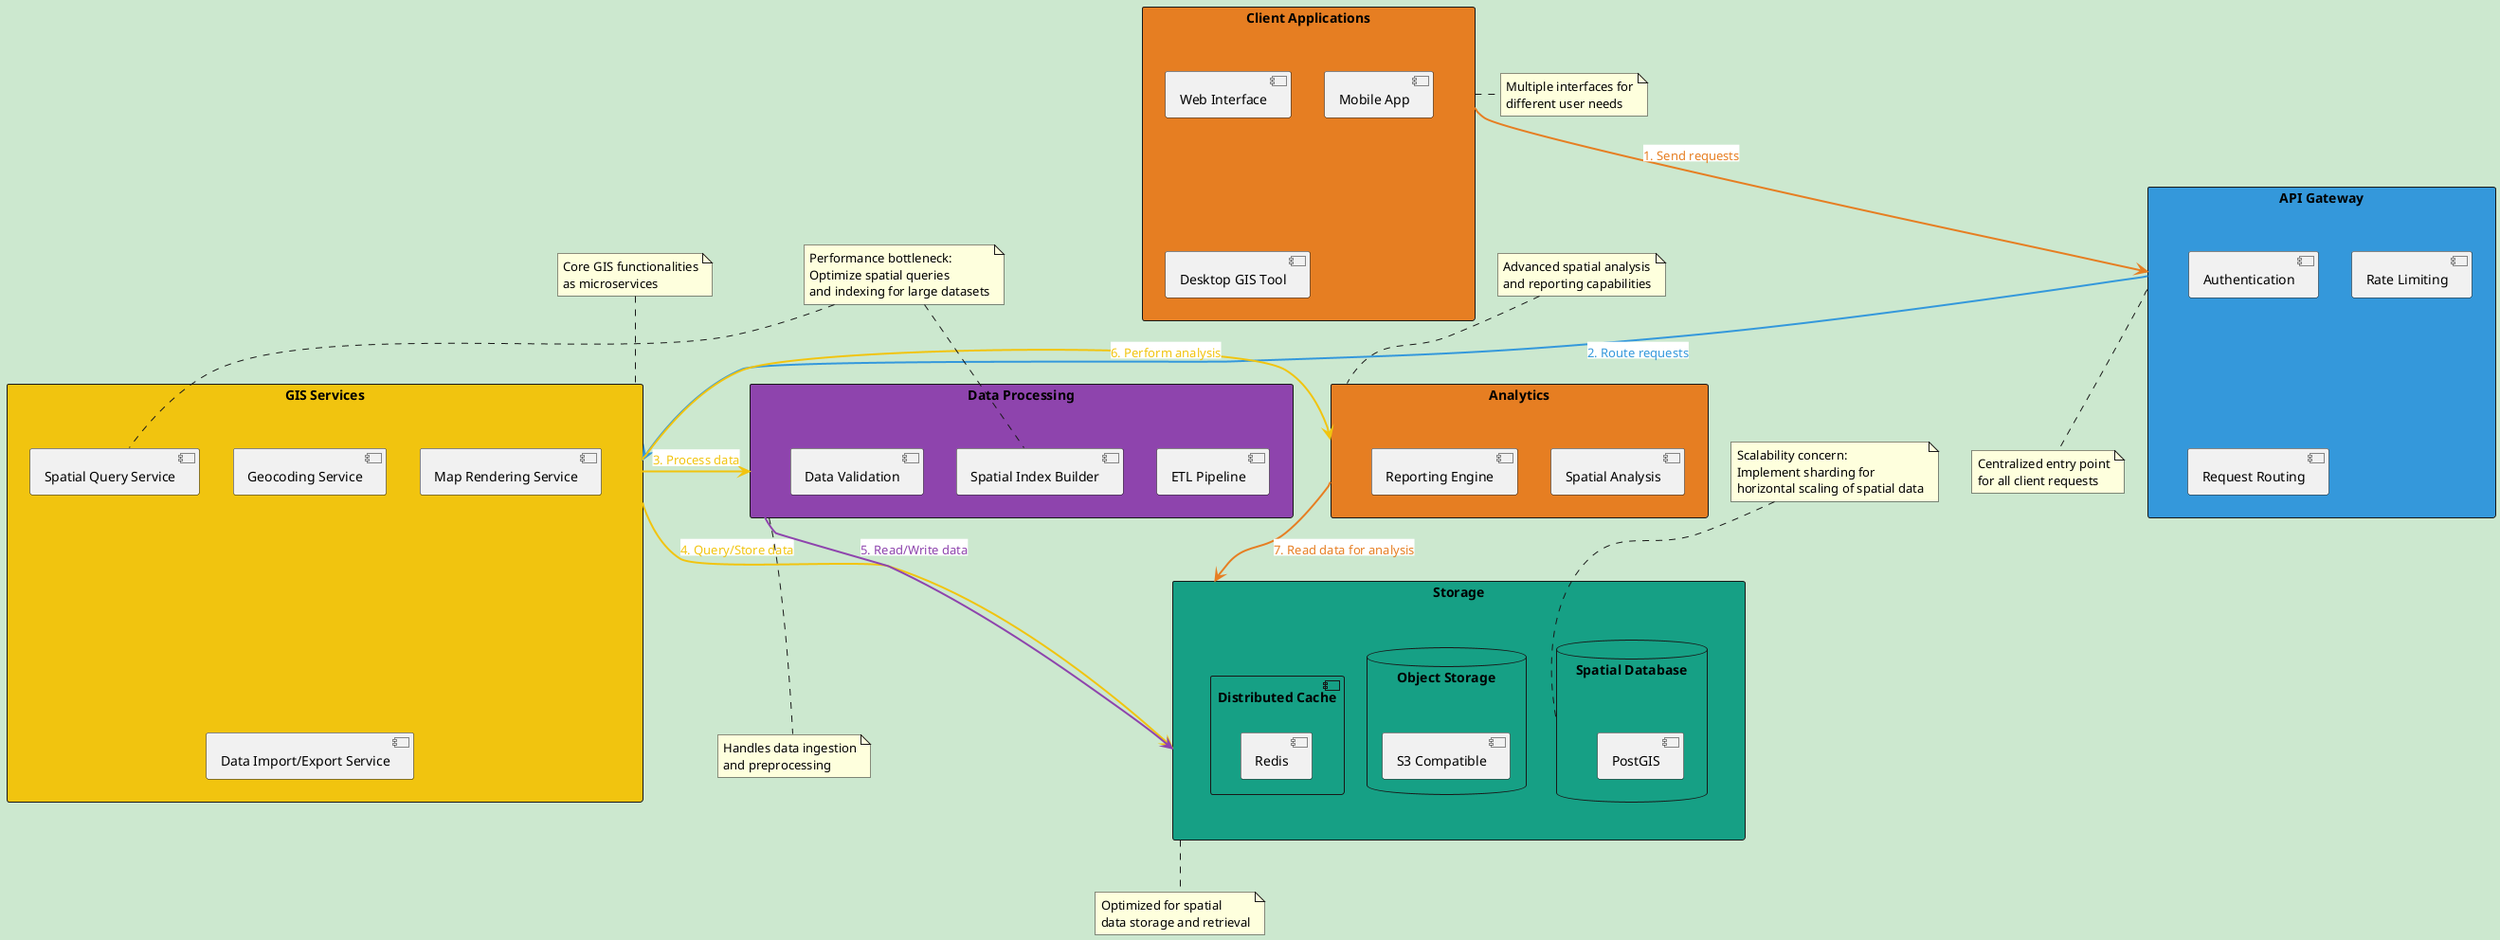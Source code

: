 @startuml Large Scale Geographic Information System Architecture

!define PRIMARY_COLOR #E67E22
!define SECONDARY_COLOR #3498DB
!define TERTIARY_COLOR #F1C40F
!define QUATERNARY_COLOR #8E44AD
!define QUINARY_COLOR #16A085

!pragma layout dot
allowmixing

skinparam backgroundColor #CCE8CF

rectangle "Client Applications" as ClientApps PRIMARY_COLOR {
    component "Web Interface" as WebUI
    component "Mobile App" as MobileApp
    component "Desktop GIS Tool" as DesktopGIS
}

rectangle "API Gateway" as APIGateway SECONDARY_COLOR {
    component "Authentication" as Auth
    component "Rate Limiting" as RateLimit
    component "Request Routing" as RequestRouting
}

rectangle "GIS Services" as GISServices TERTIARY_COLOR {
    component "Spatial Query Service" as SpatialQuery
    component "Geocoding Service" as Geocoding
    component "Map Rendering Service" as MapRendering
    component "Data Import/Export Service" as DataIO
}

rectangle "Data Processing" as DataProcessing QUATERNARY_COLOR {
    component "ETL Pipeline" as ETL
    component "Spatial Index Builder" as IndexBuilder
    component "Data Validation" as DataValidation
}

rectangle "Storage" as Storage QUINARY_COLOR {
    database "Spatial Database" as SpatialDB {
        component "PostGIS" as PostGIS
    }
    database "Object Storage" as ObjectStorage {
        component "S3 Compatible" as S3
    }
    component "Distributed Cache" as Cache {
        component "Redis" as Redis
    }
}

rectangle "Analytics" as Analytics PRIMARY_COLOR {
    component "Spatial Analysis" as SpatialAnalysis
    component "Reporting Engine" as Reporting
}

ClientApps -[PRIMARY_COLOR,thickness=2]down-> APIGateway : <back:#FFFFFF><color:#E67E22>1. Send requests</color></back>
APIGateway -[SECONDARY_COLOR,thickness=2]down-> GISServices : <back:#FFFFFF><color:#3498DB>2. Route requests</color></back>
GISServices -[TERTIARY_COLOR,thickness=2]right-> DataProcessing : <back:#FFFFFF><color:#F1C40F>3. Process data</color></back>
GISServices -[TERTIARY_COLOR,thickness=2]down-> Storage : <back:#FFFFFF><color:#F1C40F>4. Query/Store data</color></back>
DataProcessing -[QUATERNARY_COLOR,thickness=2]down-> Storage : <back:#FFFFFF><color:#8E44AD>5. Read/Write data</color></back>
GISServices -[TERTIARY_COLOR,thickness=2]left-> Analytics : <back:#FFFFFF><color:#F1C40F>6. Perform analysis</color></back>
Analytics -[PRIMARY_COLOR,thickness=2]down-> Storage : <back:#FFFFFF><color:#E67E22>7. Read data for analysis</color></back>

note right of ClientApps
  Multiple interfaces for
  different user needs
end note

note bottom of APIGateway
  Centralized entry point
  for all client requests
end note

note top of GISServices
  Core GIS functionalities
  as microservices
end note

note bottom of DataProcessing
  Handles data ingestion
  and preprocessing
end note

note bottom of Storage
  Optimized for spatial
  data storage and retrieval
end note

note top of Analytics
  Advanced spatial analysis
  and reporting capabilities
end note

note "Performance bottleneck:\nOptimize spatial queries\nand indexing for large datasets" as PerformanceNote
PerformanceNote .. SpatialQuery
PerformanceNote .. IndexBuilder

note "Scalability concern:\nImplement sharding for\nhorizontal scaling of spatial data" as ScalabilityNote
ScalabilityNote .. SpatialDB

@enduml
